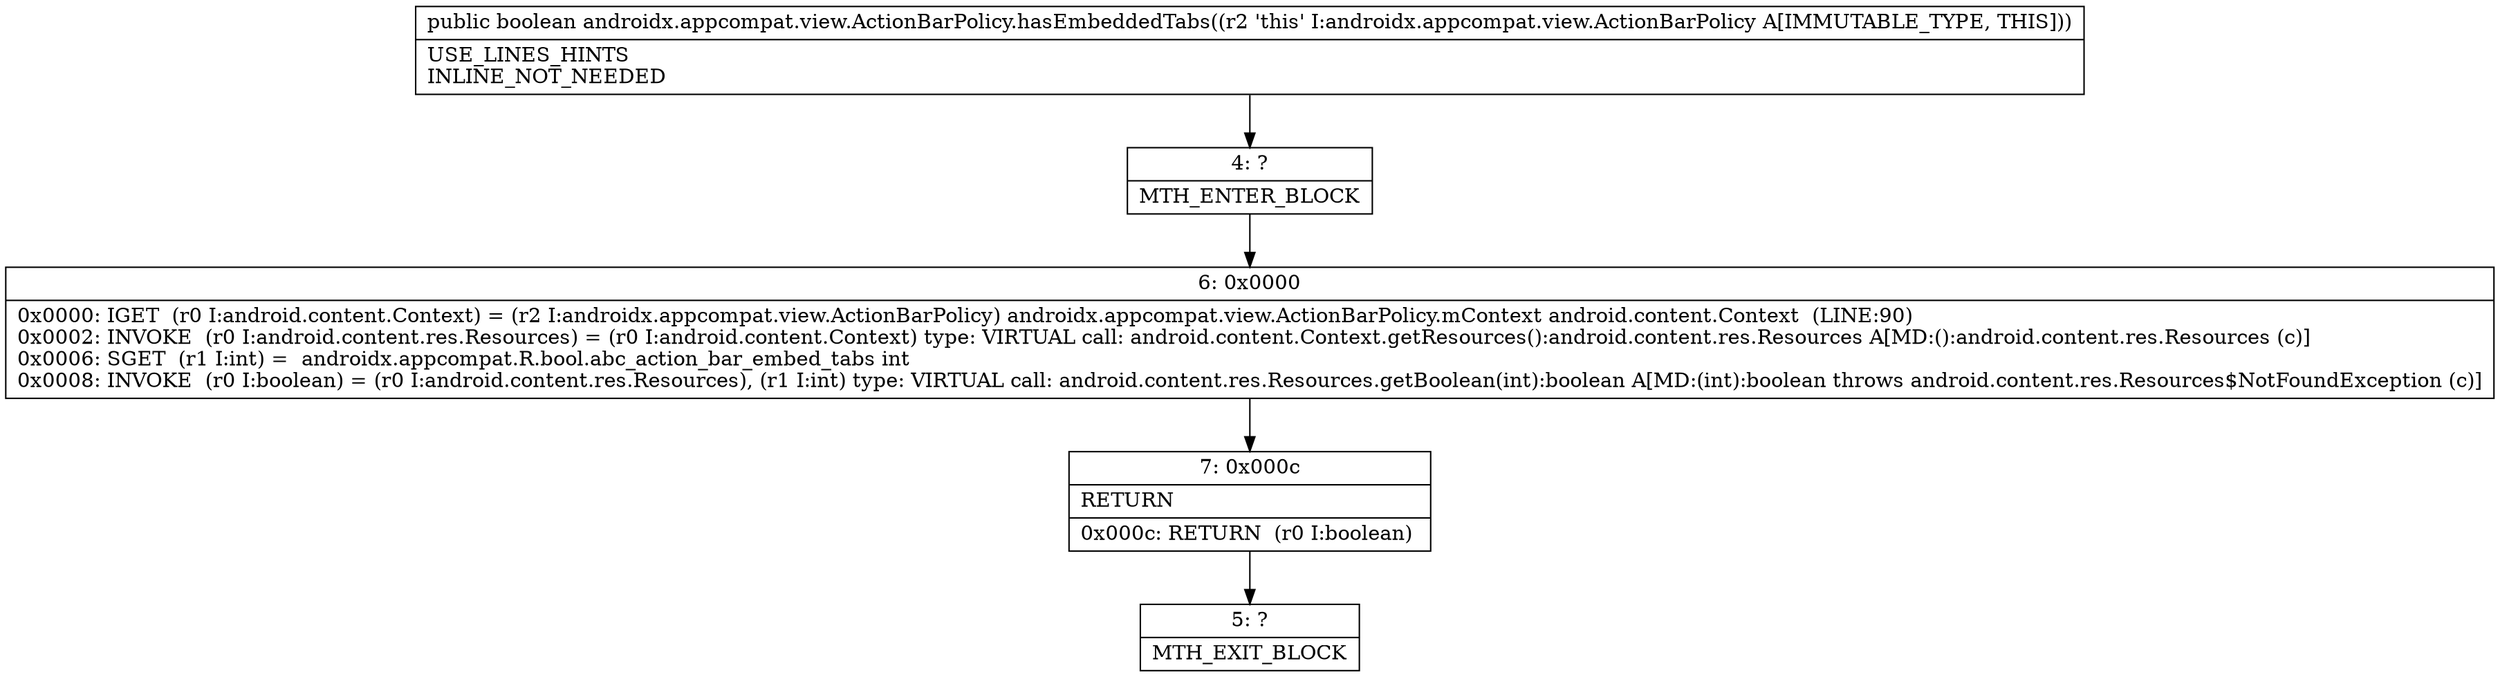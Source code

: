 digraph "CFG forandroidx.appcompat.view.ActionBarPolicy.hasEmbeddedTabs()Z" {
Node_4 [shape=record,label="{4\:\ ?|MTH_ENTER_BLOCK\l}"];
Node_6 [shape=record,label="{6\:\ 0x0000|0x0000: IGET  (r0 I:android.content.Context) = (r2 I:androidx.appcompat.view.ActionBarPolicy) androidx.appcompat.view.ActionBarPolicy.mContext android.content.Context  (LINE:90)\l0x0002: INVOKE  (r0 I:android.content.res.Resources) = (r0 I:android.content.Context) type: VIRTUAL call: android.content.Context.getResources():android.content.res.Resources A[MD:():android.content.res.Resources (c)]\l0x0006: SGET  (r1 I:int) =  androidx.appcompat.R.bool.abc_action_bar_embed_tabs int \l0x0008: INVOKE  (r0 I:boolean) = (r0 I:android.content.res.Resources), (r1 I:int) type: VIRTUAL call: android.content.res.Resources.getBoolean(int):boolean A[MD:(int):boolean throws android.content.res.Resources$NotFoundException (c)]\l}"];
Node_7 [shape=record,label="{7\:\ 0x000c|RETURN\l|0x000c: RETURN  (r0 I:boolean) \l}"];
Node_5 [shape=record,label="{5\:\ ?|MTH_EXIT_BLOCK\l}"];
MethodNode[shape=record,label="{public boolean androidx.appcompat.view.ActionBarPolicy.hasEmbeddedTabs((r2 'this' I:androidx.appcompat.view.ActionBarPolicy A[IMMUTABLE_TYPE, THIS]))  | USE_LINES_HINTS\lINLINE_NOT_NEEDED\l}"];
MethodNode -> Node_4;Node_4 -> Node_6;
Node_6 -> Node_7;
Node_7 -> Node_5;
}

